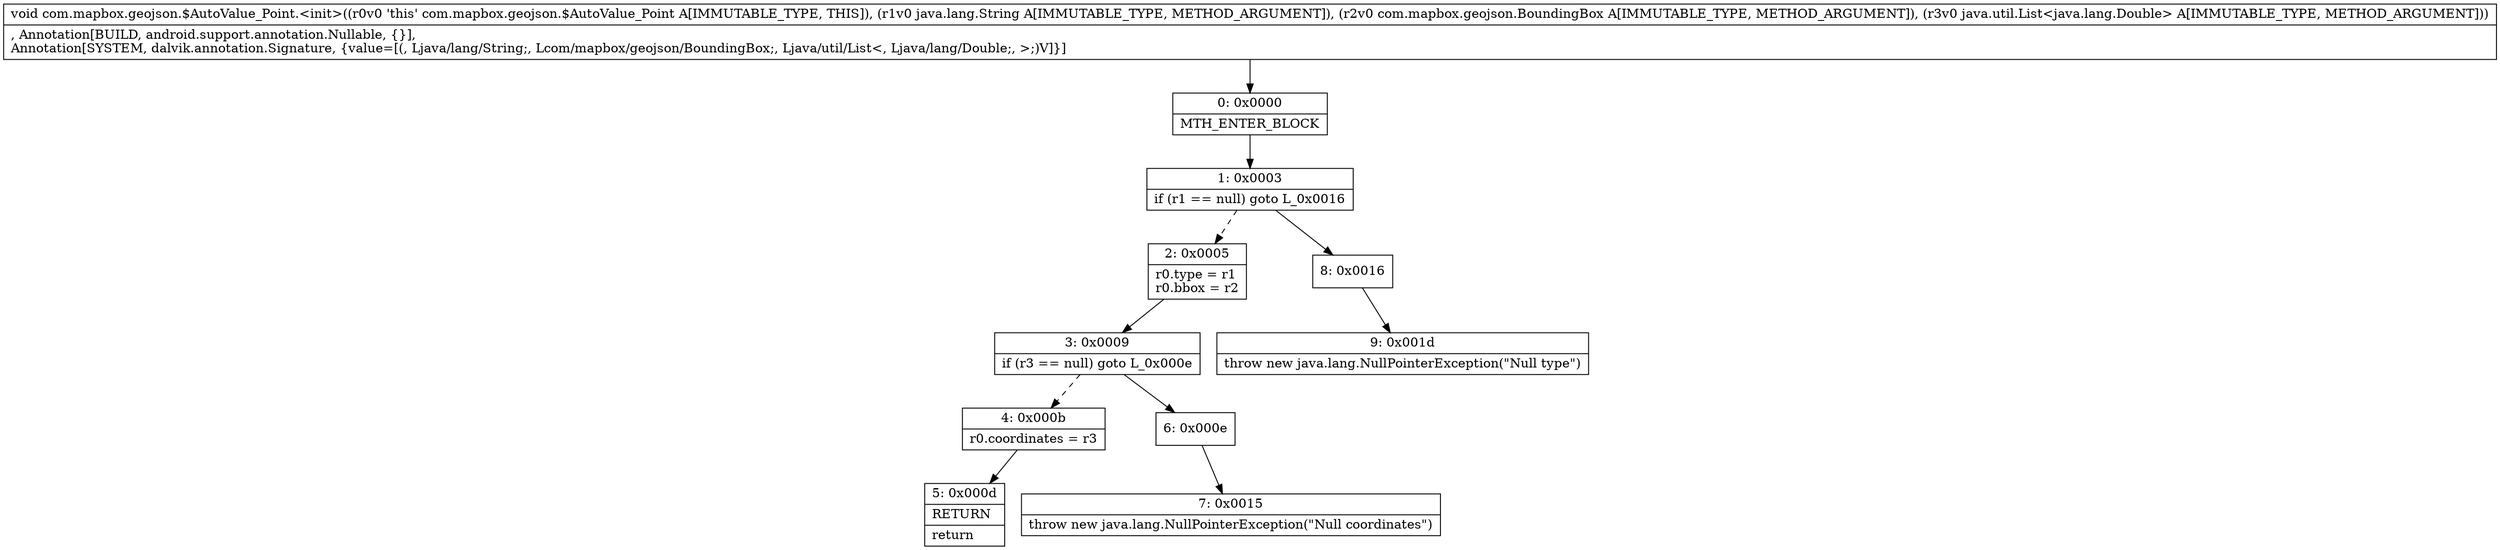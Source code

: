 digraph "CFG forcom.mapbox.geojson.$AutoValue_Point.\<init\>(Ljava\/lang\/String;Lcom\/mapbox\/geojson\/BoundingBox;Ljava\/util\/List;)V" {
Node_0 [shape=record,label="{0\:\ 0x0000|MTH_ENTER_BLOCK\l}"];
Node_1 [shape=record,label="{1\:\ 0x0003|if (r1 == null) goto L_0x0016\l}"];
Node_2 [shape=record,label="{2\:\ 0x0005|r0.type = r1\lr0.bbox = r2\l}"];
Node_3 [shape=record,label="{3\:\ 0x0009|if (r3 == null) goto L_0x000e\l}"];
Node_4 [shape=record,label="{4\:\ 0x000b|r0.coordinates = r3\l}"];
Node_5 [shape=record,label="{5\:\ 0x000d|RETURN\l|return\l}"];
Node_6 [shape=record,label="{6\:\ 0x000e}"];
Node_7 [shape=record,label="{7\:\ 0x0015|throw new java.lang.NullPointerException(\"Null coordinates\")\l}"];
Node_8 [shape=record,label="{8\:\ 0x0016}"];
Node_9 [shape=record,label="{9\:\ 0x001d|throw new java.lang.NullPointerException(\"Null type\")\l}"];
MethodNode[shape=record,label="{void com.mapbox.geojson.$AutoValue_Point.\<init\>((r0v0 'this' com.mapbox.geojson.$AutoValue_Point A[IMMUTABLE_TYPE, THIS]), (r1v0 java.lang.String A[IMMUTABLE_TYPE, METHOD_ARGUMENT]), (r2v0 com.mapbox.geojson.BoundingBox A[IMMUTABLE_TYPE, METHOD_ARGUMENT]), (r3v0 java.util.List\<java.lang.Double\> A[IMMUTABLE_TYPE, METHOD_ARGUMENT]))  | , Annotation[BUILD, android.support.annotation.Nullable, \{\}], \lAnnotation[SYSTEM, dalvik.annotation.Signature, \{value=[(, Ljava\/lang\/String;, Lcom\/mapbox\/geojson\/BoundingBox;, Ljava\/util\/List\<, Ljava\/lang\/Double;, \>;)V]\}]\l}"];
MethodNode -> Node_0;
Node_0 -> Node_1;
Node_1 -> Node_2[style=dashed];
Node_1 -> Node_8;
Node_2 -> Node_3;
Node_3 -> Node_4[style=dashed];
Node_3 -> Node_6;
Node_4 -> Node_5;
Node_6 -> Node_7;
Node_8 -> Node_9;
}

